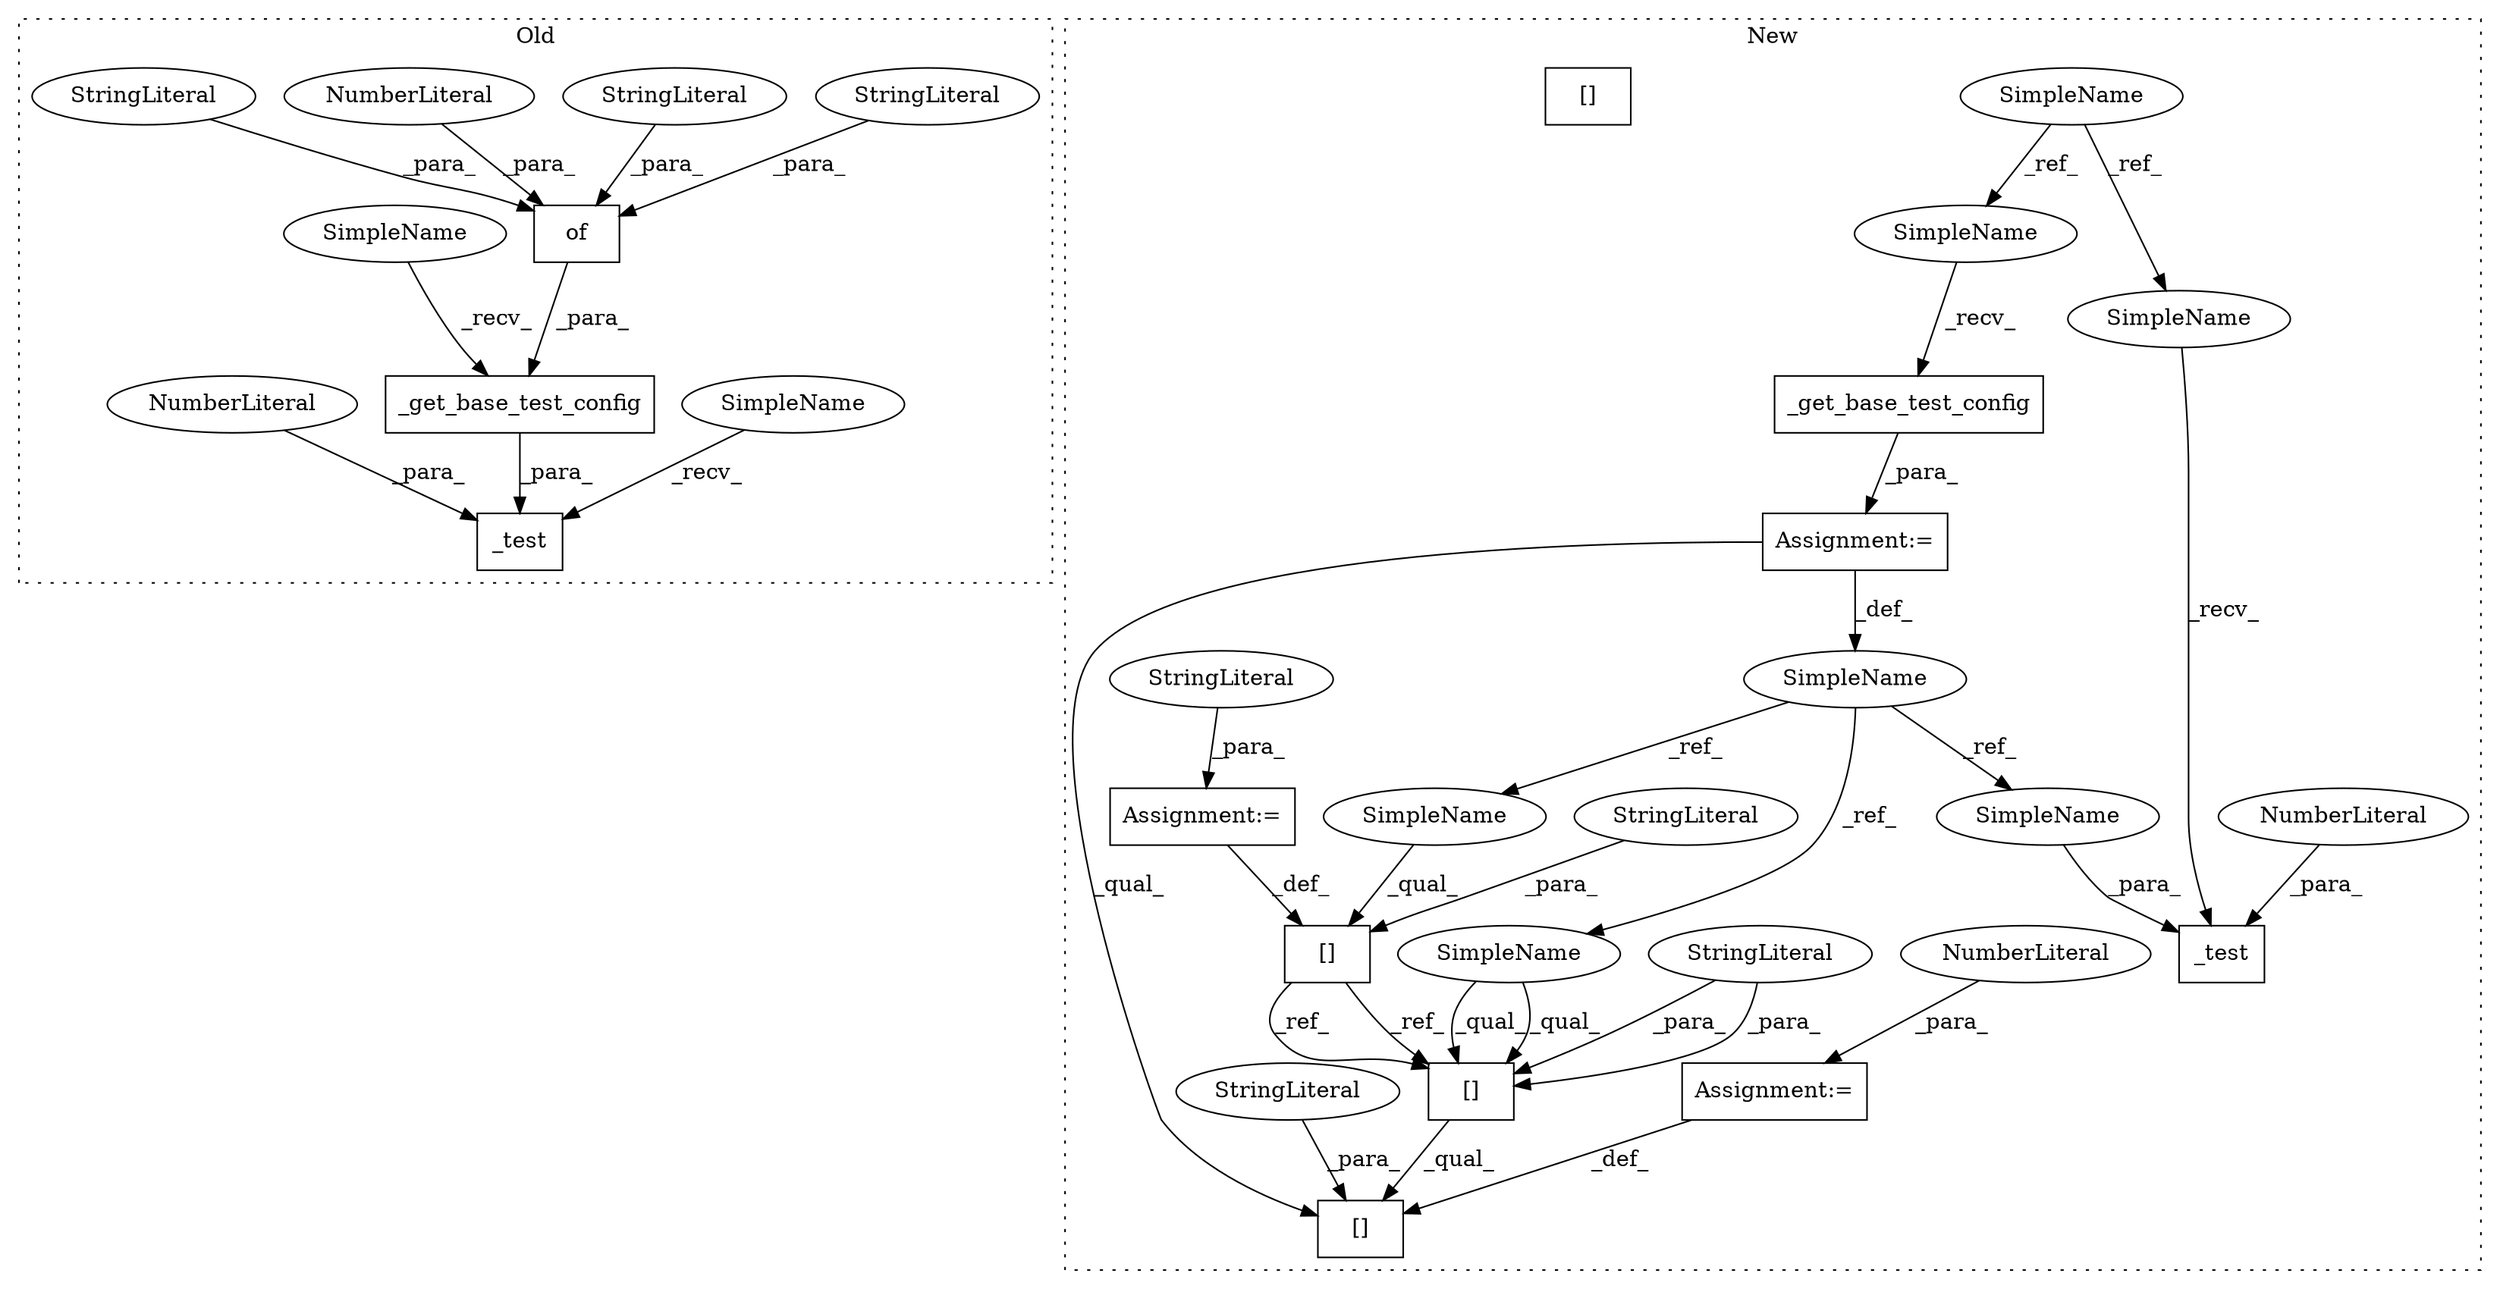 digraph G {
subgraph cluster0 {
1 [label="of" a="32" s="1980,2026" l="3,1" shape="box"];
3 [label="_test" a="32" s="1943,2032" l="6,1" shape="box"];
4 [label="NumberLiteral" a="34" s="2025" l="1" shape="ellipse"];
6 [label="NumberLiteral" a="34" s="2029" l="3" shape="ellipse"];
10 [label="_get_base_test_config" a="32" s="1954,2027" l="22,1" shape="box"];
16 [label="StringLiteral" a="45" s="2009" l="15" shape="ellipse"];
19 [label="StringLiteral" a="45" s="1996" l="12" shape="ellipse"];
22 [label="StringLiteral" a="45" s="1983" l="12" shape="ellipse"];
27 [label="SimpleName" a="42" s="1938" l="4" shape="ellipse"];
28 [label="SimpleName" a="42" s="1949" l="4" shape="ellipse"];
label = "Old";
style="dotted";
}
subgraph cluster1 {
2 [label="_test" a="32" s="2688,2704" l="6,1" shape="box"];
5 [label="NumberLiteral" a="34" s="2701" l="3" shape="ellipse"];
7 [label="SimpleName" a="42" s="2566" l="6" shape="ellipse"];
8 [label="[]" a="2" s="2607,2626" l="7,1" shape="box"];
9 [label="SimpleName" a="42" s="2409" l="4" shape="ellipse"];
11 [label="[]" a="2" s="2646,2657" l="7,1" shape="box"];
12 [label="StringLiteral" a="45" s="2614" l="12" shape="ellipse"];
13 [label="[]" a="2" s="2646,2674" l="13,1" shape="box"];
14 [label="Assignment:=" a="7" s="2675" l="1" shape="box"];
15 [label="NumberLiteral" a="34" s="2676" l="1" shape="ellipse"];
17 [label="StringLiteral" a="45" s="2659" l="15" shape="ellipse"];
18 [label="StringLiteral" a="45" s="2653" l="4" shape="ellipse"];
20 [label="Assignment:=" a="7" s="2627" l="1" shape="box"];
21 [label="Assignment:=" a="7" s="2572" l="1" shape="box"];
23 [label="StringLiteral" a="45" s="2628" l="12" shape="ellipse"];
24 [label="_get_base_test_config" a="32" s="2578" l="23" shape="box"];
25 [label="SimpleName" a="42" s="2573" l="4" shape="ellipse"];
26 [label="SimpleName" a="42" s="2683" l="4" shape="ellipse"];
29 [label="[]" a="2" s="2646,2657" l="7,1" shape="box"];
30 [label="SimpleName" a="42" s="2646" l="6" shape="ellipse"];
31 [label="SimpleName" a="42" s="2607" l="6" shape="ellipse"];
32 [label="SimpleName" a="42" s="2694" l="6" shape="ellipse"];
label = "New";
style="dotted";
}
1 -> 10 [label="_para_"];
4 -> 1 [label="_para_"];
5 -> 2 [label="_para_"];
6 -> 3 [label="_para_"];
7 -> 31 [label="_ref_"];
7 -> 32 [label="_ref_"];
7 -> 30 [label="_ref_"];
8 -> 29 [label="_ref_"];
8 -> 29 [label="_ref_"];
9 -> 25 [label="_ref_"];
9 -> 26 [label="_ref_"];
10 -> 3 [label="_para_"];
12 -> 8 [label="_para_"];
14 -> 13 [label="_def_"];
15 -> 14 [label="_para_"];
16 -> 1 [label="_para_"];
17 -> 13 [label="_para_"];
18 -> 29 [label="_para_"];
18 -> 29 [label="_para_"];
19 -> 1 [label="_para_"];
20 -> 8 [label="_def_"];
21 -> 13 [label="_qual_"];
21 -> 7 [label="_def_"];
22 -> 1 [label="_para_"];
23 -> 20 [label="_para_"];
24 -> 21 [label="_para_"];
25 -> 24 [label="_recv_"];
26 -> 2 [label="_recv_"];
27 -> 3 [label="_recv_"];
28 -> 10 [label="_recv_"];
29 -> 13 [label="_qual_"];
30 -> 29 [label="_qual_"];
30 -> 29 [label="_qual_"];
31 -> 8 [label="_qual_"];
32 -> 2 [label="_para_"];
}